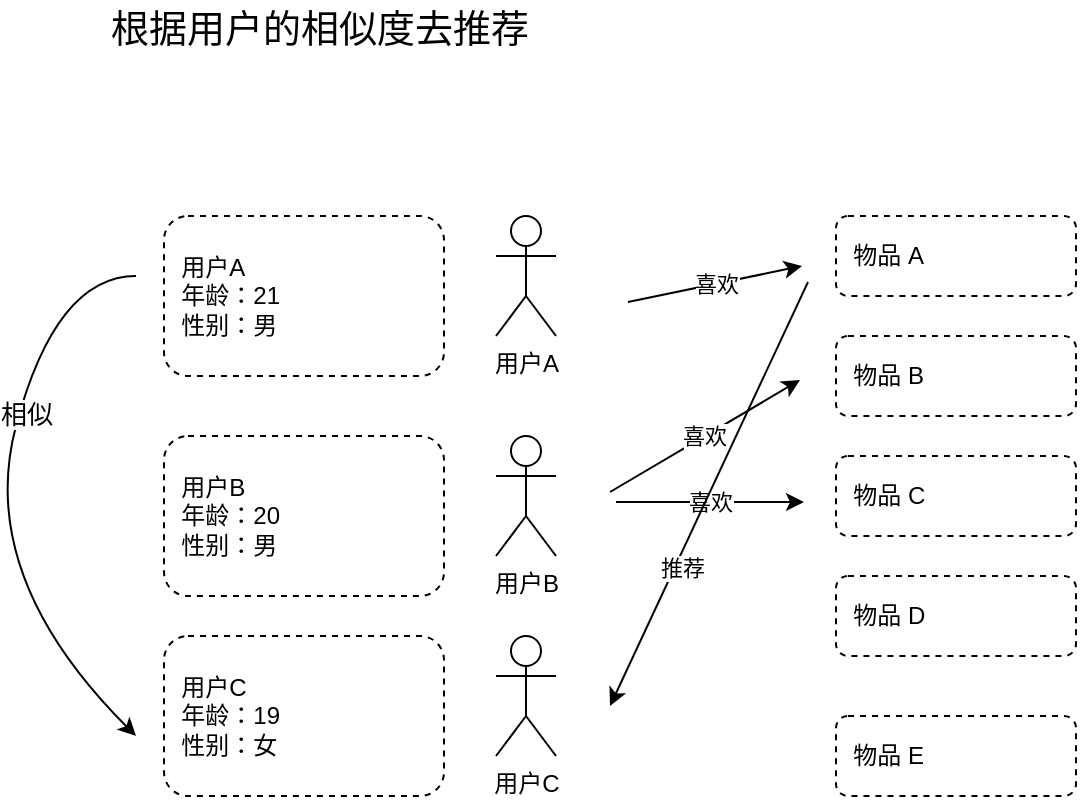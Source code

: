 <mxfile version="21.1.2" type="github">
  <diagram name="第 1 页" id="-02idUG7nGklGIDdgU3A">
    <mxGraphModel dx="984" dy="590" grid="0" gridSize="10" guides="1" tooltips="1" connect="1" arrows="1" fold="1" page="1" pageScale="1" pageWidth="827" pageHeight="1169" math="0" shadow="0">
      <root>
        <mxCell id="0" />
        <mxCell id="1" parent="0" />
        <mxCell id="ILd6SLxY5iuPmNZTyazk-2" value="用户A" style="shape=umlActor;verticalLabelPosition=bottom;verticalAlign=top;html=1;outlineConnect=0;" vertex="1" parent="1">
          <mxGeometry x="440" y="120" width="30" height="60" as="geometry" />
        </mxCell>
        <mxCell id="ILd6SLxY5iuPmNZTyazk-3" value="&amp;nbsp; 用户A&lt;br&gt;&amp;nbsp; 年龄：21&lt;br&gt;&amp;nbsp; 性别：男" style="rounded=1;whiteSpace=wrap;html=1;dashed=1;align=left;" vertex="1" parent="1">
          <mxGeometry x="274" y="120" width="140" height="80" as="geometry" />
        </mxCell>
        <mxCell id="ILd6SLxY5iuPmNZTyazk-4" value="用户B" style="shape=umlActor;verticalLabelPosition=bottom;verticalAlign=top;html=1;outlineConnect=0;" vertex="1" parent="1">
          <mxGeometry x="440" y="230" width="30" height="60" as="geometry" />
        </mxCell>
        <mxCell id="ILd6SLxY5iuPmNZTyazk-5" value="&amp;nbsp; 用户B&lt;br&gt;&amp;nbsp; 年龄：20&lt;br&gt;&amp;nbsp; 性别：男" style="rounded=1;whiteSpace=wrap;html=1;dashed=1;align=left;" vertex="1" parent="1">
          <mxGeometry x="274" y="230" width="140" height="80" as="geometry" />
        </mxCell>
        <mxCell id="ILd6SLxY5iuPmNZTyazk-6" value="用户C" style="shape=umlActor;verticalLabelPosition=bottom;verticalAlign=top;html=1;outlineConnect=0;" vertex="1" parent="1">
          <mxGeometry x="440" y="330" width="30" height="60" as="geometry" />
        </mxCell>
        <mxCell id="ILd6SLxY5iuPmNZTyazk-7" value="&amp;nbsp; 用户C&lt;br&gt;&amp;nbsp; 年龄：19&lt;br&gt;&amp;nbsp; 性别：女" style="rounded=1;whiteSpace=wrap;html=1;dashed=1;align=left;" vertex="1" parent="1">
          <mxGeometry x="274" y="330" width="140" height="80" as="geometry" />
        </mxCell>
        <mxCell id="ILd6SLxY5iuPmNZTyazk-8" value="" style="curved=1;endArrow=classic;html=1;rounded=0;" edge="1" parent="1">
          <mxGeometry width="50" height="50" relative="1" as="geometry">
            <mxPoint x="260" y="150" as="sourcePoint" />
            <mxPoint x="260" y="380" as="targetPoint" />
            <Array as="points">
              <mxPoint x="220" y="150" />
              <mxPoint x="180" y="300" />
            </Array>
          </mxGeometry>
        </mxCell>
        <mxCell id="ILd6SLxY5iuPmNZTyazk-9" value="相似" style="edgeLabel;html=1;align=center;verticalAlign=middle;resizable=0;points=[];fontSize=13;" vertex="1" connectable="0" parent="ILd6SLxY5iuPmNZTyazk-8">
          <mxGeometry x="-0.286" y="3" relative="1" as="geometry">
            <mxPoint as="offset" />
          </mxGeometry>
        </mxCell>
        <mxCell id="ILd6SLxY5iuPmNZTyazk-10" value="&amp;nbsp; 物品 A" style="rounded=1;whiteSpace=wrap;html=1;dashed=1;align=left;" vertex="1" parent="1">
          <mxGeometry x="610" y="120" width="120" height="40" as="geometry" />
        </mxCell>
        <mxCell id="ILd6SLxY5iuPmNZTyazk-11" value="&amp;nbsp; 物品 B" style="rounded=1;whiteSpace=wrap;html=1;dashed=1;align=left;" vertex="1" parent="1">
          <mxGeometry x="610" y="180" width="120" height="40" as="geometry" />
        </mxCell>
        <mxCell id="ILd6SLxY5iuPmNZTyazk-12" value="&amp;nbsp; 物品 C" style="rounded=1;whiteSpace=wrap;html=1;dashed=1;align=left;" vertex="1" parent="1">
          <mxGeometry x="610" y="240" width="120" height="40" as="geometry" />
        </mxCell>
        <mxCell id="ILd6SLxY5iuPmNZTyazk-13" value="&amp;nbsp; 物品 D" style="rounded=1;whiteSpace=wrap;html=1;dashed=1;align=left;" vertex="1" parent="1">
          <mxGeometry x="610" y="300" width="120" height="40" as="geometry" />
        </mxCell>
        <mxCell id="ILd6SLxY5iuPmNZTyazk-14" value="&amp;nbsp; 物品 E" style="rounded=1;whiteSpace=wrap;html=1;dashed=1;align=left;" vertex="1" parent="1">
          <mxGeometry x="610" y="370" width="120" height="40" as="geometry" />
        </mxCell>
        <mxCell id="ILd6SLxY5iuPmNZTyazk-15" value="喜欢" style="endArrow=classic;html=1;rounded=0;" edge="1" parent="1">
          <mxGeometry width="50" height="50" relative="1" as="geometry">
            <mxPoint x="506" y="163" as="sourcePoint" />
            <mxPoint x="593" y="145" as="targetPoint" />
          </mxGeometry>
        </mxCell>
        <mxCell id="ILd6SLxY5iuPmNZTyazk-16" value="根据用户的相似度去推荐" style="text;html=1;strokeColor=none;fillColor=none;align=center;verticalAlign=middle;whiteSpace=wrap;rounded=0;fontSize=19;" vertex="1" parent="1">
          <mxGeometry x="220" y="12" width="264" height="30" as="geometry" />
        </mxCell>
        <mxCell id="ILd6SLxY5iuPmNZTyazk-17" value="喜欢" style="endArrow=classic;html=1;rounded=0;" edge="1" parent="1">
          <mxGeometry width="50" height="50" relative="1" as="geometry">
            <mxPoint x="497" y="258" as="sourcePoint" />
            <mxPoint x="592" y="202" as="targetPoint" />
          </mxGeometry>
        </mxCell>
        <mxCell id="ILd6SLxY5iuPmNZTyazk-18" value="喜欢" style="endArrow=classic;html=1;rounded=0;" edge="1" parent="1">
          <mxGeometry width="50" height="50" relative="1" as="geometry">
            <mxPoint x="500" y="263" as="sourcePoint" />
            <mxPoint x="594" y="263" as="targetPoint" />
          </mxGeometry>
        </mxCell>
        <mxCell id="ILd6SLxY5iuPmNZTyazk-19" value="推荐" style="endArrow=classic;html=1;rounded=0;" edge="1" parent="1">
          <mxGeometry x="0.335" y="3" width="50" height="50" relative="1" as="geometry">
            <mxPoint x="596" y="153" as="sourcePoint" />
            <mxPoint x="497" y="365" as="targetPoint" />
            <mxPoint as="offset" />
          </mxGeometry>
        </mxCell>
      </root>
    </mxGraphModel>
  </diagram>
</mxfile>
